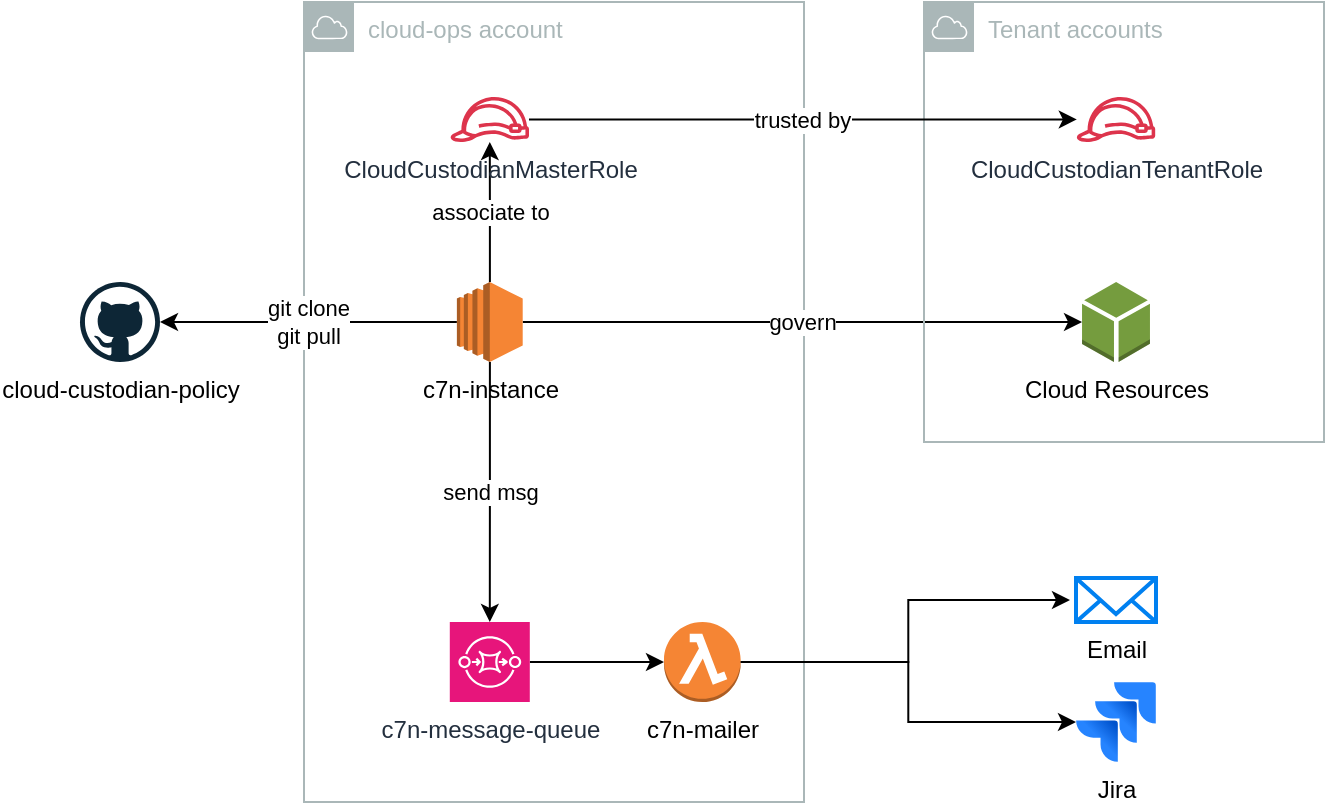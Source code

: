 <mxfile version="22.1.2" type="device">
  <diagram id="Ht1M8jgEwFfnCIfOTk4-" name="Page-1">
    <mxGraphModel dx="1114" dy="999" grid="0" gridSize="10" guides="1" tooltips="1" connect="1" arrows="1" fold="1" page="1" pageScale="1" pageWidth="1169" pageHeight="827" math="0" shadow="0">
      <root>
        <mxCell id="0" />
        <mxCell id="1" parent="0" />
        <mxCell id="BqMk5m0cqn1vwSR8IG08-2" value="cloud-ops account" style="sketch=0;outlineConnect=0;gradientColor=none;html=1;whiteSpace=wrap;fontSize=12;fontStyle=0;shape=mxgraph.aws4.group;grIcon=mxgraph.aws4.group_aws_cloud;strokeColor=#AAB7B8;fillColor=none;verticalAlign=top;align=left;spacingLeft=30;fontColor=#AAB7B8;dashed=0;" vertex="1" parent="1">
          <mxGeometry x="430" y="280" width="250" height="400" as="geometry" />
        </mxCell>
        <mxCell id="BqMk5m0cqn1vwSR8IG08-7" value="associate to" style="edgeStyle=orthogonalEdgeStyle;rounded=0;orthogonalLoop=1;jettySize=auto;html=1;endArrow=classic;endFill=1;" edge="1" parent="1" source="BqMk5m0cqn1vwSR8IG08-1" target="BqMk5m0cqn1vwSR8IG08-6">
          <mxGeometry relative="1" as="geometry" />
        </mxCell>
        <mxCell id="BqMk5m0cqn1vwSR8IG08-9" value="git clone&lt;br&gt;git pull" style="edgeStyle=orthogonalEdgeStyle;rounded=0;orthogonalLoop=1;jettySize=auto;html=1;" edge="1" parent="1" source="BqMk5m0cqn1vwSR8IG08-1" target="BqMk5m0cqn1vwSR8IG08-3">
          <mxGeometry relative="1" as="geometry" />
        </mxCell>
        <mxCell id="BqMk5m0cqn1vwSR8IG08-11" value="govern" style="edgeStyle=orthogonalEdgeStyle;rounded=0;orthogonalLoop=1;jettySize=auto;html=1;" edge="1" parent="1" source="BqMk5m0cqn1vwSR8IG08-1" target="BqMk5m0cqn1vwSR8IG08-10">
          <mxGeometry relative="1" as="geometry" />
        </mxCell>
        <mxCell id="BqMk5m0cqn1vwSR8IG08-14" value="send msg" style="edgeStyle=orthogonalEdgeStyle;rounded=0;orthogonalLoop=1;jettySize=auto;html=1;" edge="1" parent="1" source="BqMk5m0cqn1vwSR8IG08-1" target="BqMk5m0cqn1vwSR8IG08-13">
          <mxGeometry relative="1" as="geometry">
            <mxPoint x="760" y="670" as="targetPoint" />
          </mxGeometry>
        </mxCell>
        <mxCell id="BqMk5m0cqn1vwSR8IG08-1" value="c7n-instance" style="outlineConnect=0;dashed=0;verticalLabelPosition=bottom;verticalAlign=top;align=center;html=1;shape=mxgraph.aws3.ec2;fillColor=#F58534;gradientColor=none;aspect=fixed;" vertex="1" parent="1">
          <mxGeometry x="506.45" y="420" width="32.9" height="40" as="geometry" />
        </mxCell>
        <mxCell id="BqMk5m0cqn1vwSR8IG08-3" value="cloud-custodian-policy" style="dashed=0;outlineConnect=0;html=1;align=center;labelPosition=center;verticalLabelPosition=bottom;verticalAlign=top;shape=mxgraph.weblogos.github;aspect=fixed;" vertex="1" parent="1">
          <mxGeometry x="318" y="420" width="40" height="40" as="geometry" />
        </mxCell>
        <mxCell id="BqMk5m0cqn1vwSR8IG08-4" value="Tenant accounts" style="sketch=0;outlineConnect=0;gradientColor=none;html=1;whiteSpace=wrap;fontSize=12;fontStyle=0;shape=mxgraph.aws4.group;grIcon=mxgraph.aws4.group_aws_cloud;strokeColor=#AAB7B8;fillColor=none;verticalAlign=top;align=left;spacingLeft=30;fontColor=#AAB7B8;dashed=0;" vertex="1" parent="1">
          <mxGeometry x="740" y="280" width="200" height="220" as="geometry" />
        </mxCell>
        <mxCell id="BqMk5m0cqn1vwSR8IG08-5" value="CloudCustodianTenantRole" style="sketch=0;outlineConnect=0;fontColor=#232F3E;gradientColor=none;fillColor=#DD344C;strokeColor=none;dashed=0;verticalLabelPosition=bottom;verticalAlign=top;align=center;html=1;fontSize=12;fontStyle=0;aspect=fixed;pointerEvents=1;shape=mxgraph.aws4.role;" vertex="1" parent="1">
          <mxGeometry x="816" y="327.44" width="40" height="22.56" as="geometry" />
        </mxCell>
        <mxCell id="BqMk5m0cqn1vwSR8IG08-8" value="trusted by" style="edgeStyle=orthogonalEdgeStyle;rounded=0;orthogonalLoop=1;jettySize=auto;html=1;" edge="1" parent="1" source="BqMk5m0cqn1vwSR8IG08-6" target="BqMk5m0cqn1vwSR8IG08-5">
          <mxGeometry relative="1" as="geometry" />
        </mxCell>
        <mxCell id="BqMk5m0cqn1vwSR8IG08-6" value="CloudCustodianMasterRole" style="sketch=0;outlineConnect=0;fontColor=#232F3E;gradientColor=none;fillColor=#DD344C;strokeColor=none;dashed=0;verticalLabelPosition=bottom;verticalAlign=top;align=center;html=1;fontSize=12;fontStyle=0;aspect=fixed;pointerEvents=1;shape=mxgraph.aws4.role;" vertex="1" parent="1">
          <mxGeometry x="502.9" y="327.44" width="40" height="22.56" as="geometry" />
        </mxCell>
        <mxCell id="BqMk5m0cqn1vwSR8IG08-10" value="Cloud Resources" style="outlineConnect=0;dashed=0;verticalLabelPosition=bottom;verticalAlign=top;align=center;html=1;shape=mxgraph.aws3.resources;fillColor=#759C3E;gradientColor=none;aspect=fixed;" vertex="1" parent="1">
          <mxGeometry x="819.02" y="420" width="33.96" height="40" as="geometry" />
        </mxCell>
        <mxCell id="BqMk5m0cqn1vwSR8IG08-19" style="edgeStyle=orthogonalEdgeStyle;rounded=0;orthogonalLoop=1;jettySize=auto;html=1;entryX=0;entryY=0.5;entryDx=0;entryDy=0;" edge="1" parent="1" source="BqMk5m0cqn1vwSR8IG08-12" target="BqMk5m0cqn1vwSR8IG08-16">
          <mxGeometry relative="1" as="geometry" />
        </mxCell>
        <mxCell id="BqMk5m0cqn1vwSR8IG08-12" value="c7n-mailer" style="outlineConnect=0;dashed=0;verticalLabelPosition=bottom;verticalAlign=top;align=center;html=1;shape=mxgraph.aws3.lambda_function;fillColor=#F58534;gradientColor=none;aspect=fixed;" vertex="1" parent="1">
          <mxGeometry x="610" y="590" width="38.33" height="40" as="geometry" />
        </mxCell>
        <mxCell id="BqMk5m0cqn1vwSR8IG08-15" style="edgeStyle=orthogonalEdgeStyle;rounded=0;orthogonalLoop=1;jettySize=auto;html=1;" edge="1" parent="1" source="BqMk5m0cqn1vwSR8IG08-13" target="BqMk5m0cqn1vwSR8IG08-12">
          <mxGeometry relative="1" as="geometry" />
        </mxCell>
        <mxCell id="BqMk5m0cqn1vwSR8IG08-13" value="c7n-message-queue" style="sketch=0;points=[[0,0,0],[0.25,0,0],[0.5,0,0],[0.75,0,0],[1,0,0],[0,1,0],[0.25,1,0],[0.5,1,0],[0.75,1,0],[1,1,0],[0,0.25,0],[0,0.5,0],[0,0.75,0],[1,0.25,0],[1,0.5,0],[1,0.75,0]];outlineConnect=0;fontColor=#232F3E;fillColor=#E7157B;strokeColor=#ffffff;dashed=0;verticalLabelPosition=bottom;verticalAlign=top;align=center;html=1;fontSize=12;fontStyle=0;aspect=fixed;shape=mxgraph.aws4.resourceIcon;resIcon=mxgraph.aws4.sqs;" vertex="1" parent="1">
          <mxGeometry x="502.9" y="590" width="40" height="40" as="geometry" />
        </mxCell>
        <mxCell id="BqMk5m0cqn1vwSR8IG08-16" value="Jira" style="image;html=1;image=img/lib/atlassian/Jira_Logo.svg;aspect=fixed;" vertex="1" parent="1">
          <mxGeometry x="816" y="620" width="40" height="40" as="geometry" />
        </mxCell>
        <mxCell id="BqMk5m0cqn1vwSR8IG08-17" value="Email" style="html=1;verticalLabelPosition=bottom;align=center;labelBackgroundColor=#ffffff;verticalAlign=top;strokeWidth=2;strokeColor=#0080F0;shadow=0;dashed=0;shape=mxgraph.ios7.icons.mail;aspect=fixed;" vertex="1" parent="1">
          <mxGeometry x="816" y="568" width="40" height="22" as="geometry" />
        </mxCell>
        <mxCell id="BqMk5m0cqn1vwSR8IG08-18" style="edgeStyle=orthogonalEdgeStyle;rounded=0;orthogonalLoop=1;jettySize=auto;html=1;entryX=-0.075;entryY=0.5;entryDx=0;entryDy=0;entryPerimeter=0;" edge="1" parent="1" source="BqMk5m0cqn1vwSR8IG08-12" target="BqMk5m0cqn1vwSR8IG08-17">
          <mxGeometry relative="1" as="geometry" />
        </mxCell>
      </root>
    </mxGraphModel>
  </diagram>
</mxfile>
